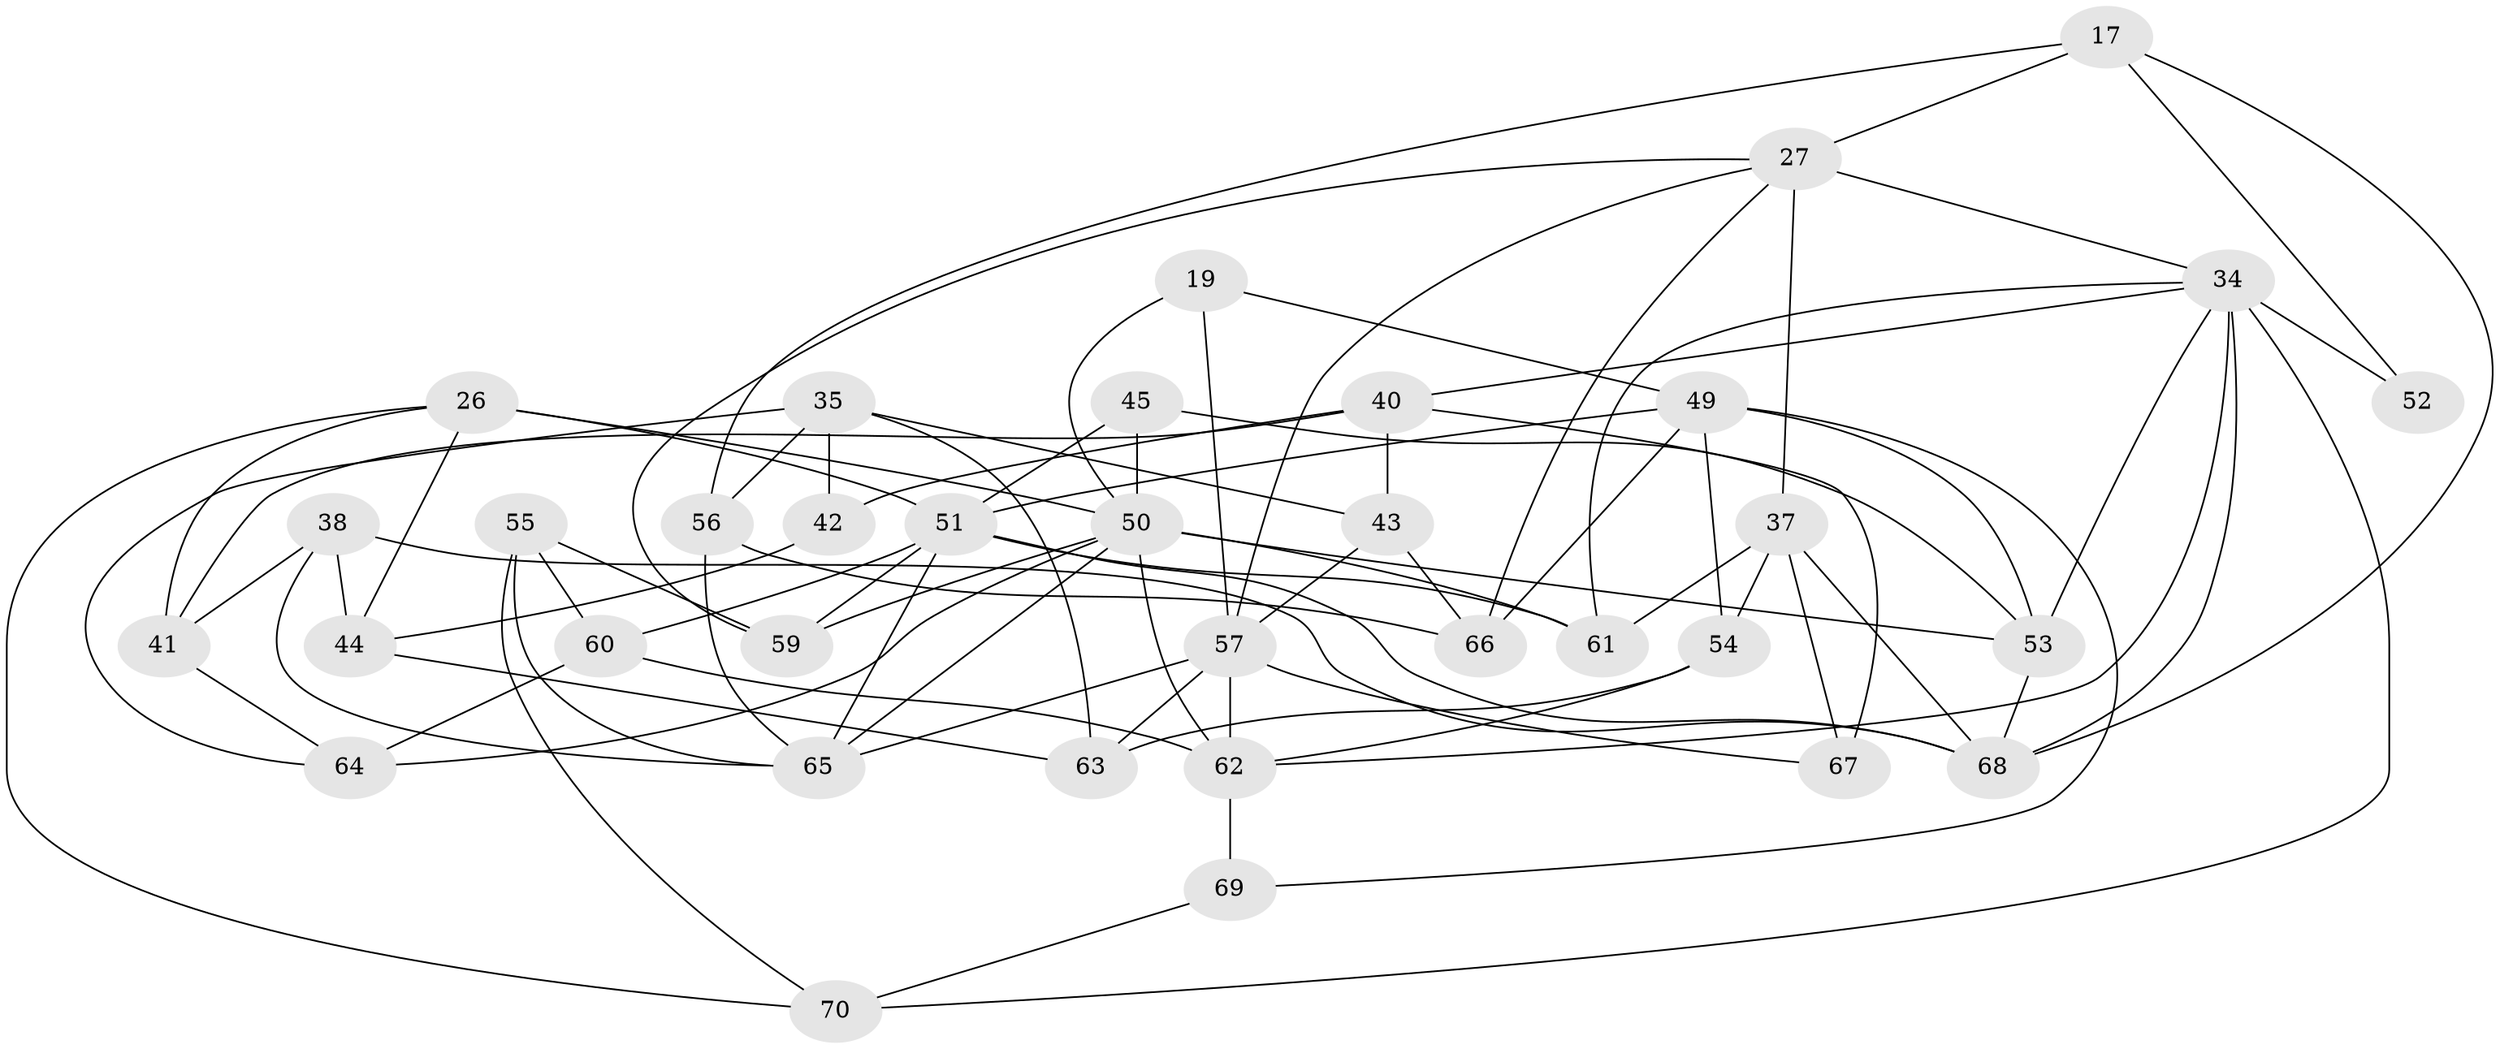 // original degree distribution, {4: 1.0}
// Generated by graph-tools (version 1.1) at 2025/56/03/09/25 04:56:29]
// undirected, 35 vertices, 82 edges
graph export_dot {
graph [start="1"]
  node [color=gray90,style=filled];
  17 [super="+14"];
  19;
  26 [super="+11+12"];
  27 [super="+25"];
  34 [super="+18+33"];
  35 [super="+5"];
  37 [super="+24"];
  38;
  40 [super="+30"];
  41;
  42;
  43;
  44;
  45;
  49 [super="+10+36"];
  50 [super="+6+7+46"];
  51 [super="+47"];
  52;
  53 [super="+16+28"];
  54;
  55;
  56;
  57 [super="+1+15"];
  59;
  60 [super="+58"];
  61;
  62 [super="+48"];
  63;
  64 [super="+20"];
  65 [super="+29"];
  66;
  67;
  68 [super="+8+9"];
  69 [super="+31"];
  70 [super="+39"];
  17 -- 52 [weight=2];
  17 -- 56;
  17 -- 27 [weight=2];
  17 -- 68;
  19 -- 49 [weight=2];
  19 -- 57;
  19 -- 50;
  26 -- 44;
  26 -- 51;
  26 -- 50 [weight=3];
  26 -- 70 [weight=2];
  26 -- 41;
  27 -- 66;
  27 -- 57;
  27 -- 34;
  27 -- 37 [weight=2];
  27 -- 59;
  34 -- 70 [weight=2];
  34 -- 68;
  34 -- 62;
  34 -- 53;
  34 -- 61;
  34 -- 52 [weight=2];
  34 -- 40;
  35 -- 64;
  35 -- 42 [weight=2];
  35 -- 63;
  35 -- 56;
  35 -- 43;
  37 -- 54;
  37 -- 68;
  37 -- 61;
  37 -- 67;
  38 -- 44;
  38 -- 68;
  38 -- 41;
  38 -- 65;
  40 -- 67 [weight=2];
  40 -- 42;
  40 -- 43;
  40 -- 41;
  41 -- 64;
  42 -- 44;
  43 -- 57;
  43 -- 66;
  44 -- 63;
  45 -- 53 [weight=2];
  45 -- 51;
  45 -- 50;
  49 -- 54;
  49 -- 51;
  49 -- 69 [weight=2];
  49 -- 66;
  49 -- 53;
  50 -- 64 [weight=2];
  50 -- 59;
  50 -- 53 [weight=2];
  50 -- 65;
  50 -- 61;
  50 -- 62 [weight=2];
  51 -- 60 [weight=2];
  51 -- 59;
  51 -- 61;
  51 -- 68 [weight=2];
  51 -- 65;
  53 -- 68 [weight=2];
  54 -- 63;
  54 -- 62;
  55 -- 59;
  55 -- 65;
  55 -- 60;
  55 -- 70;
  56 -- 65;
  56 -- 66;
  57 -- 63;
  57 -- 67;
  57 -- 62 [weight=2];
  57 -- 65;
  60 -- 64 [weight=2];
  60 -- 62;
  62 -- 69 [weight=3];
  69 -- 70;
}
